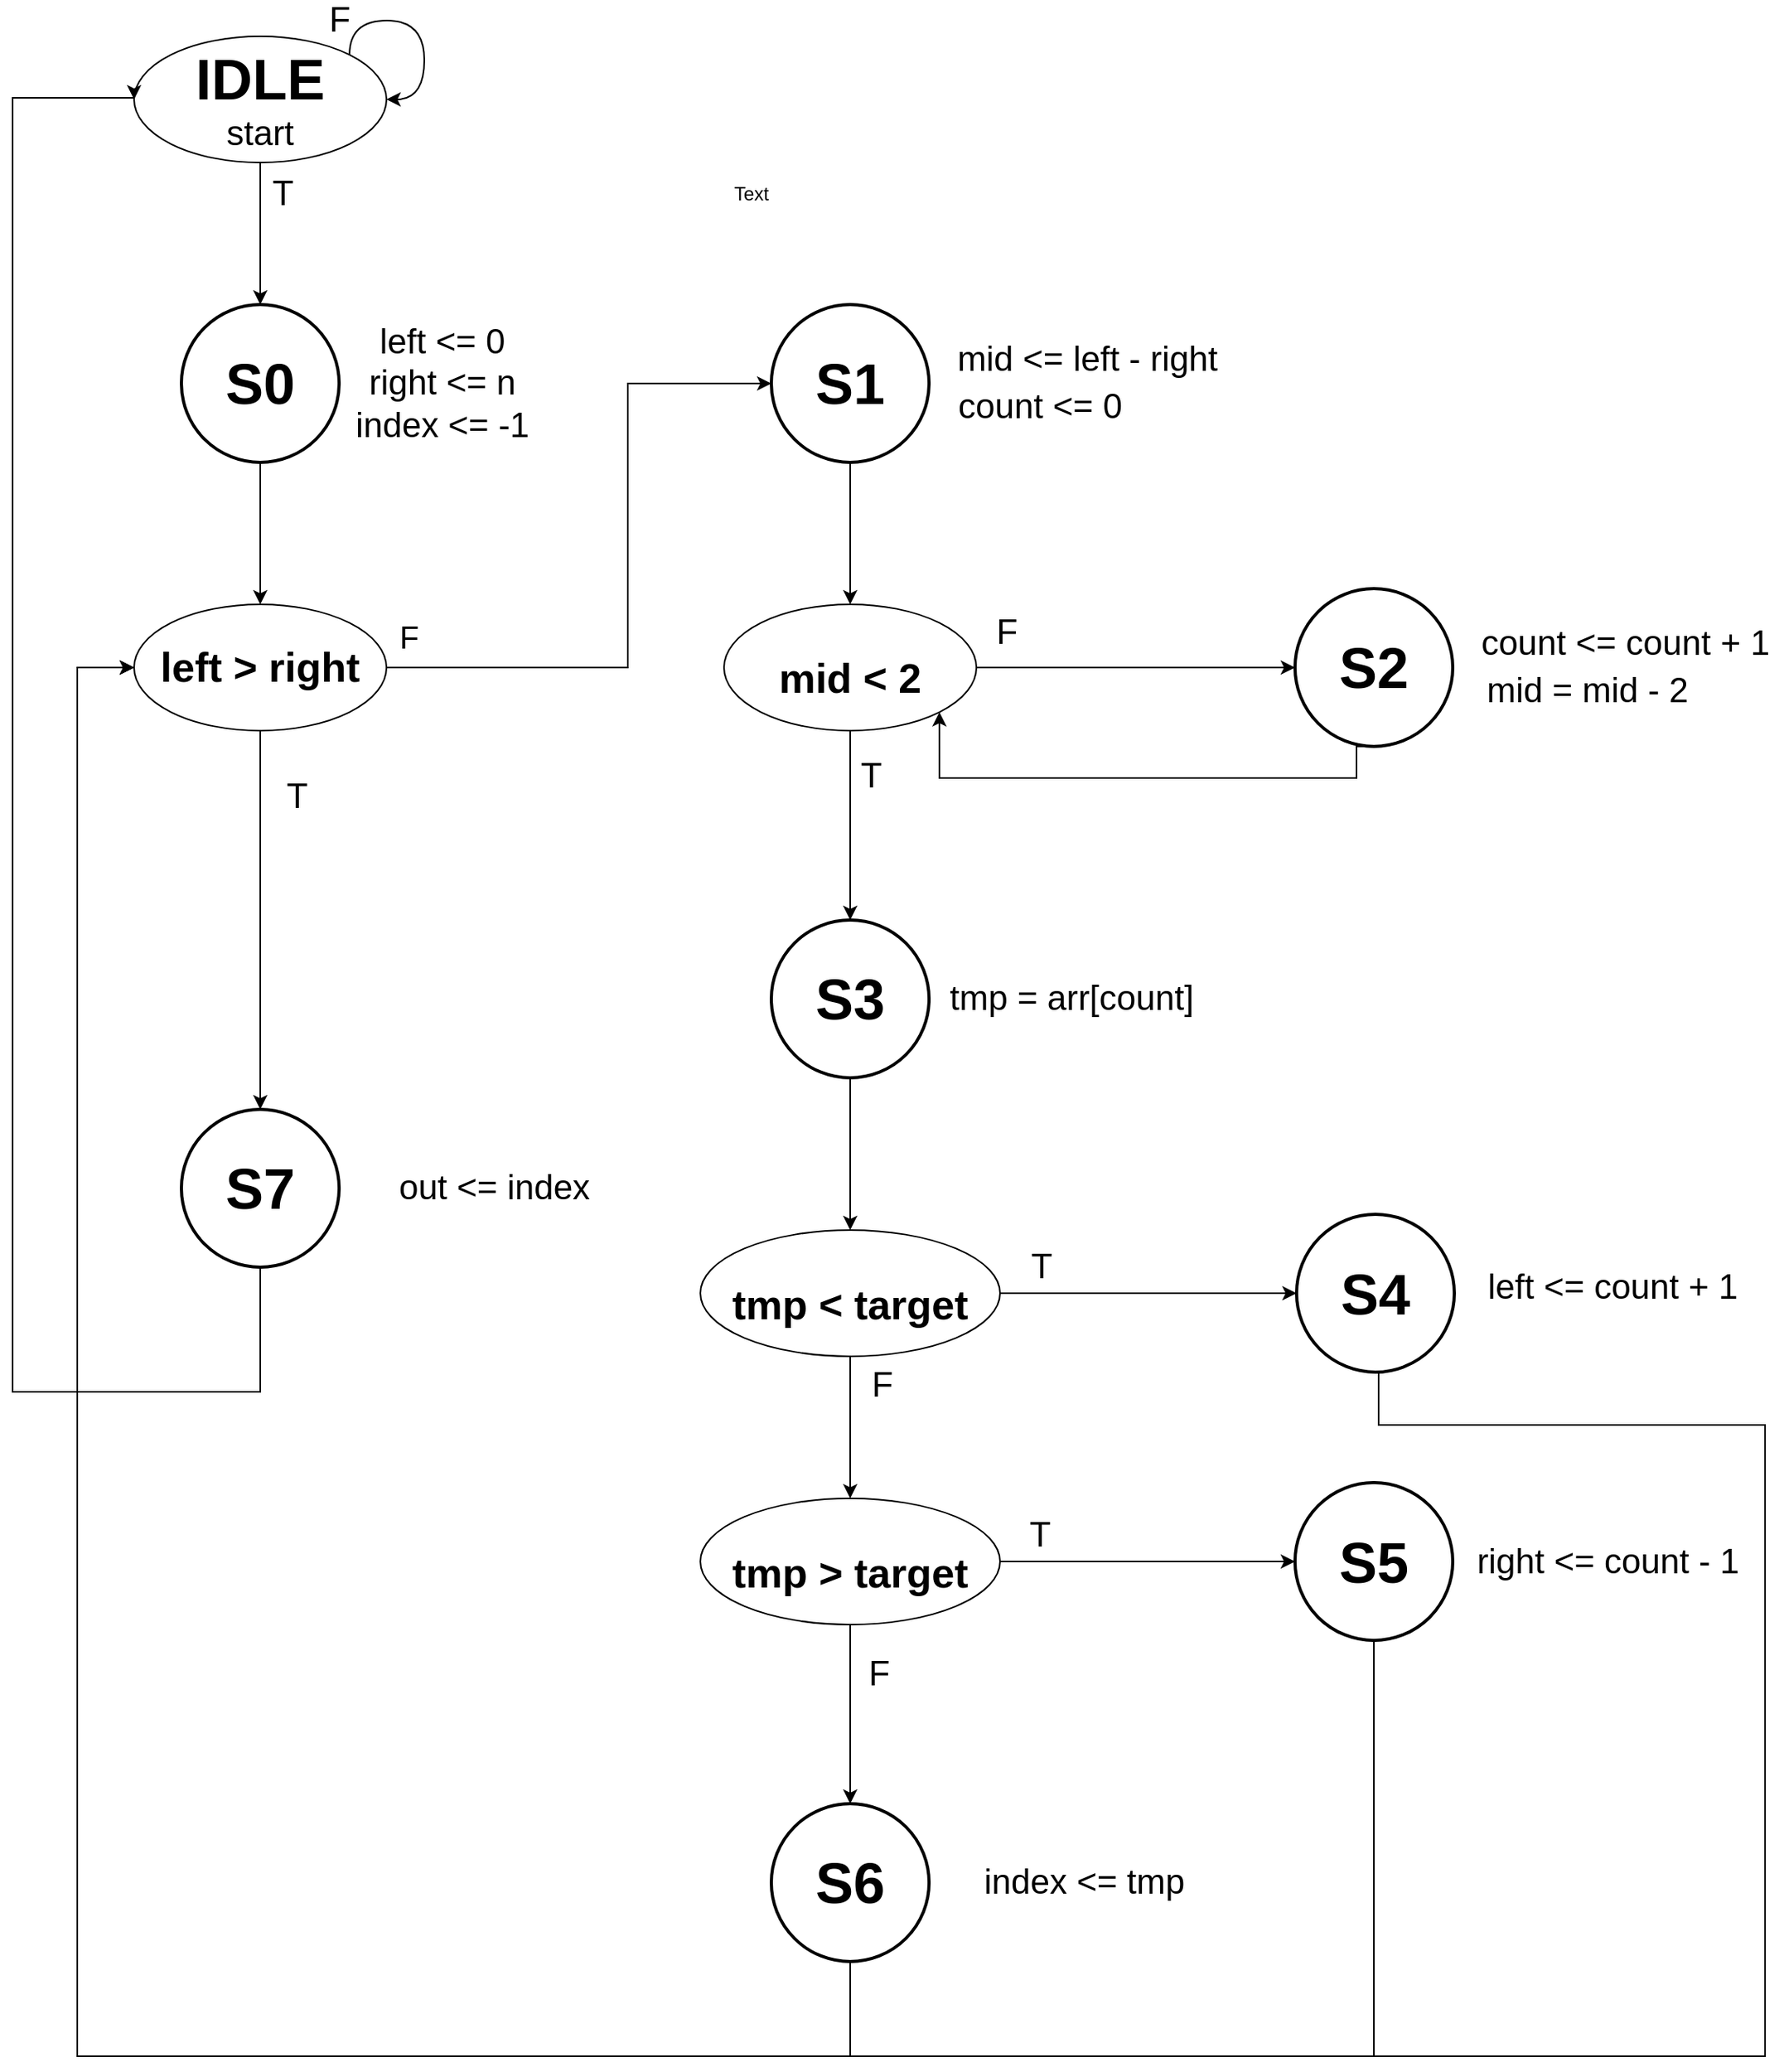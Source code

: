 <mxfile version="12.3.8" type="device" pages="1"><diagram id="GCdvaXbjoqi-GFiYle7y" name="Page-1"><mxGraphModel dx="2894" dy="1477" grid="1" gridSize="10" guides="1" tooltips="1" connect="1" arrows="1" fold="1" page="1" pageScale="1" pageWidth="1169" pageHeight="1654" math="0" shadow="0"><root><mxCell id="0"/><mxCell id="1" parent="0"/><mxCell id="oN4bV13PbbDGv8MeVfN5-25" style="edgeStyle=orthogonalEdgeStyle;rounded=0;orthogonalLoop=1;jettySize=auto;html=1;exitX=0.5;exitY=1;exitDx=0;exitDy=0;exitPerimeter=0;entryX=0.5;entryY=0;entryDx=0;entryDy=0;" parent="1" source="oN4bV13PbbDGv8MeVfN5-1" target="oN4bV13PbbDGv8MeVfN5-35" edge="1"><mxGeometry relative="1" as="geometry"><mxPoint x="186" y="420" as="targetPoint"/></mxGeometry></mxCell><mxCell id="oN4bV13PbbDGv8MeVfN5-41" style="edgeStyle=orthogonalEdgeStyle;rounded=0;orthogonalLoop=1;jettySize=auto;html=1;entryX=0;entryY=0.5;entryDx=0;entryDy=0;entryPerimeter=0;exitX=1;exitY=0.5;exitDx=0;exitDy=0;" parent="1" source="oN4bV13PbbDGv8MeVfN5-35" target="oN4bV13PbbDGv8MeVfN5-40" edge="1"><mxGeometry relative="1" as="geometry"><Array as="points"><mxPoint x="419" y="470"/><mxPoint x="419" y="290"/></Array></mxGeometry></mxCell><mxCell id="oN4bV13PbbDGv8MeVfN5-43" value="&lt;font style=&quot;font-size: 20px&quot;&gt;F&lt;/font&gt;" style="text;html=1;align=center;verticalAlign=middle;resizable=0;points=[];;labelBackgroundColor=#ffffff;" parent="oN4bV13PbbDGv8MeVfN5-41" vertex="1" connectable="0"><mxGeometry x="-0.917" y="2" relative="1" as="geometry"><mxPoint x="-4" y="-18" as="offset"/></mxGeometry></mxCell><mxCell id="oN4bV13PbbDGv8MeVfN5-125" value="&lt;font style=&quot;font-size: 22px&quot;&gt;T&lt;/font&gt;" style="edgeStyle=orthogonalEdgeStyle;rounded=0;orthogonalLoop=1;jettySize=auto;html=1;exitX=0.5;exitY=1;exitDx=0;exitDy=0;" parent="1" source="oN4bV13PbbDGv8MeVfN5-35" target="oN4bV13PbbDGv8MeVfN5-124" edge="1"><mxGeometry x="-0.663" y="23" relative="1" as="geometry"><mxPoint y="1" as="offset"/></mxGeometry></mxCell><mxCell id="oN4bV13PbbDGv8MeVfN5-35" value="&lt;font style=&quot;font-size: 26px&quot;&gt;&lt;b&gt;left &amp;gt; right&lt;/b&gt;&lt;/font&gt;" style="ellipse;whiteSpace=wrap;html=1;" parent="1" vertex="1"><mxGeometry x="106" y="430" width="160" height="80" as="geometry"/></mxCell><mxCell id="oN4bV13PbbDGv8MeVfN5-55" style="edgeStyle=none;rounded=0;orthogonalLoop=1;jettySize=auto;html=1;entryX=0;entryY=0.5;entryDx=0;entryDy=0;entryPerimeter=0;" parent="1" source="oN4bV13PbbDGv8MeVfN5-44" target="oN4bV13PbbDGv8MeVfN5-54" edge="1"><mxGeometry relative="1" as="geometry"><mxPoint x="650" y="470" as="sourcePoint"/></mxGeometry></mxCell><mxCell id="oN4bV13PbbDGv8MeVfN5-143" value="&lt;font style=&quot;font-size: 22px&quot;&gt;F&lt;/font&gt;" style="text;html=1;align=center;verticalAlign=middle;resizable=0;points=[];;labelBackgroundColor=#ffffff;" parent="oN4bV13PbbDGv8MeVfN5-55" vertex="1" connectable="0"><mxGeometry x="-0.766" y="2" relative="1" as="geometry"><mxPoint x="-4.5" y="-20.5" as="offset"/></mxGeometry></mxCell><mxCell id="oN4bV13PbbDGv8MeVfN5-70" style="edgeStyle=none;rounded=0;orthogonalLoop=1;jettySize=auto;html=1;exitX=0.5;exitY=1;exitDx=0;exitDy=0;" parent="1" source="oN4bV13PbbDGv8MeVfN5-44" target="oN4bV13PbbDGv8MeVfN5-69" edge="1"><mxGeometry relative="1" as="geometry"/></mxCell><mxCell id="oN4bV13PbbDGv8MeVfN5-144" value="&lt;font style=&quot;font-size: 22px&quot;&gt;T&lt;/font&gt;" style="text;html=1;align=center;verticalAlign=middle;resizable=0;points=[];;labelBackgroundColor=#ffffff;" parent="oN4bV13PbbDGv8MeVfN5-70" vertex="1" connectable="0"><mxGeometry x="-0.64" relative="1" as="geometry"><mxPoint x="13" y="7" as="offset"/></mxGeometry></mxCell><mxCell id="oN4bV13PbbDGv8MeVfN5-44" value="&lt;br&gt;&lt;font style=&quot;font-size: 26px&quot;&gt;&lt;b&gt;mid &amp;lt; 2&lt;/b&gt;&lt;/font&gt;" style="ellipse;whiteSpace=wrap;html=1;" parent="1" vertex="1"><mxGeometry x="480" y="430" width="160" height="80" as="geometry"/></mxCell><mxCell id="oN4bV13PbbDGv8MeVfN5-60" style="edgeStyle=orthogonalEdgeStyle;rounded=0;orthogonalLoop=1;jettySize=auto;html=1;exitX=0.5;exitY=1;exitDx=0;exitDy=0;exitPerimeter=0;entryX=1;entryY=1;entryDx=0;entryDy=0;" parent="1" source="oN4bV13PbbDGv8MeVfN5-54" target="oN4bV13PbbDGv8MeVfN5-44" edge="1"><mxGeometry relative="1" as="geometry"><mxPoint x="875" y="635" as="targetPoint"/><Array as="points"><mxPoint x="881" y="540"/><mxPoint x="616" y="540"/></Array></mxGeometry></mxCell><mxCell id="oN4bV13PbbDGv8MeVfN5-66" value="" style="group" parent="1" vertex="1" connectable="0"><mxGeometry x="510" y="630" width="266" height="100" as="geometry"/></mxCell><mxCell id="oN4bV13PbbDGv8MeVfN5-67" value="&lt;font style=&quot;font-size: 22px&quot;&gt;tmp = arr[count]&lt;/font&gt;" style="text;html=1;align=center;verticalAlign=middle;resizable=0;points=[];;autosize=1;" parent="oN4bV13PbbDGv8MeVfN5-66" vertex="1"><mxGeometry x="104.5" y="40" width="170" height="20" as="geometry"/></mxCell><mxCell id="oN4bV13PbbDGv8MeVfN5-68" value="" style="group" parent="oN4bV13PbbDGv8MeVfN5-66" vertex="1" connectable="0"><mxGeometry width="100" height="100" as="geometry"/></mxCell><mxCell id="oN4bV13PbbDGv8MeVfN5-69" value="&lt;font style=&quot;font-size: 36px&quot;&gt;&lt;b&gt;S3&lt;/b&gt;&lt;/font&gt;" style="strokeWidth=2;html=1;shape=mxgraph.flowchart.start_2;whiteSpace=wrap;" parent="oN4bV13PbbDGv8MeVfN5-68" vertex="1"><mxGeometry width="100" height="100" as="geometry"/></mxCell><mxCell id="oN4bV13PbbDGv8MeVfN5-81" style="edgeStyle=none;rounded=0;orthogonalLoop=1;jettySize=auto;html=1;exitX=1;exitY=0.5;exitDx=0;exitDy=0;entryX=0;entryY=0.5;entryDx=0;entryDy=0;entryPerimeter=0;" parent="1" source="oN4bV13PbbDGv8MeVfN5-71" target="oN4bV13PbbDGv8MeVfN5-79" edge="1"><mxGeometry relative="1" as="geometry"/></mxCell><mxCell id="oN4bV13PbbDGv8MeVfN5-88" value="&lt;font style=&quot;font-size: 22px&quot;&gt;T&lt;/font&gt;" style="text;html=1;align=center;verticalAlign=middle;resizable=0;points=[];;labelBackgroundColor=#ffffff;" parent="oN4bV13PbbDGv8MeVfN5-81" vertex="1" connectable="0"><mxGeometry x="-0.507" y="4" relative="1" as="geometry"><mxPoint x="-21" y="-12.5" as="offset"/></mxGeometry></mxCell><mxCell id="oN4bV13PbbDGv8MeVfN5-97" style="edgeStyle=none;rounded=0;orthogonalLoop=1;jettySize=auto;html=1;exitX=0.5;exitY=1;exitDx=0;exitDy=0;entryX=0.5;entryY=0;entryDx=0;entryDy=0;" parent="1" source="oN4bV13PbbDGv8MeVfN5-71" target="oN4bV13PbbDGv8MeVfN5-92" edge="1"><mxGeometry relative="1" as="geometry"/></mxCell><mxCell id="oN4bV13PbbDGv8MeVfN5-98" value="&lt;font style=&quot;font-size: 22px&quot;&gt;F&lt;/font&gt;" style="text;html=1;align=center;verticalAlign=middle;resizable=0;points=[];;labelBackgroundColor=#ffffff;" parent="oN4bV13PbbDGv8MeVfN5-97" vertex="1" connectable="0"><mxGeometry x="-0.613" y="2" relative="1" as="geometry"><mxPoint x="17.5" y="1" as="offset"/></mxGeometry></mxCell><mxCell id="oN4bV13PbbDGv8MeVfN5-71" value="&lt;br&gt;&lt;font style=&quot;font-size: 26px&quot;&gt;&lt;b&gt;tmp &amp;lt; target&lt;/b&gt;&lt;/font&gt;" style="ellipse;whiteSpace=wrap;html=1;" parent="1" vertex="1"><mxGeometry x="465" y="826.5" width="190" height="80" as="geometry"/></mxCell><mxCell id="oN4bV13PbbDGv8MeVfN5-72" style="edgeStyle=none;rounded=0;orthogonalLoop=1;jettySize=auto;html=1;exitX=0.5;exitY=1;exitDx=0;exitDy=0;exitPerimeter=0;" parent="1" source="oN4bV13PbbDGv8MeVfN5-69" target="oN4bV13PbbDGv8MeVfN5-71" edge="1"><mxGeometry relative="1" as="geometry"/></mxCell><mxCell id="oN4bV13PbbDGv8MeVfN5-90" style="edgeStyle=none;rounded=0;orthogonalLoop=1;jettySize=auto;html=1;exitX=1;exitY=0.5;exitDx=0;exitDy=0;entryX=0;entryY=0.5;entryDx=0;entryDy=0;entryPerimeter=0;" parent="1" source="oN4bV13PbbDGv8MeVfN5-92" target="oN4bV13PbbDGv8MeVfN5-96" edge="1"><mxGeometry relative="1" as="geometry"/></mxCell><mxCell id="oN4bV13PbbDGv8MeVfN5-91" value="&lt;font style=&quot;font-size: 22px&quot;&gt;T&lt;/font&gt;" style="text;html=1;align=center;verticalAlign=middle;resizable=0;points=[];;labelBackgroundColor=#ffffff;" parent="oN4bV13PbbDGv8MeVfN5-90" vertex="1" connectable="0"><mxGeometry x="-0.507" y="4" relative="1" as="geometry"><mxPoint x="-21" y="-12.5" as="offset"/></mxGeometry></mxCell><mxCell id="oN4bV13PbbDGv8MeVfN5-104" style="edgeStyle=none;rounded=0;orthogonalLoop=1;jettySize=auto;html=1;exitX=0.5;exitY=1;exitDx=0;exitDy=0;entryX=0.5;entryY=0;entryDx=0;entryDy=0;entryPerimeter=0;" parent="1" source="oN4bV13PbbDGv8MeVfN5-92" target="oN4bV13PbbDGv8MeVfN5-103" edge="1"><mxGeometry relative="1" as="geometry"/></mxCell><mxCell id="oN4bV13PbbDGv8MeVfN5-92" value="&lt;br&gt;&lt;font style=&quot;font-size: 26px&quot;&gt;&lt;b&gt;tmp &amp;gt; target&lt;/b&gt;&lt;/font&gt;" style="ellipse;whiteSpace=wrap;html=1;" parent="1" vertex="1"><mxGeometry x="465" y="996.5" width="190" height="80" as="geometry"/></mxCell><mxCell id="oN4bV13PbbDGv8MeVfN5-100" value="" style="group" parent="1" vertex="1" connectable="0"><mxGeometry x="510" y="1190" width="287.5" height="100" as="geometry"/></mxCell><mxCell id="oN4bV13PbbDGv8MeVfN5-101" value="&lt;font style=&quot;font-size: 22px&quot;&gt;index &amp;lt;= tmp&lt;br&gt;&lt;/font&gt;" style="text;html=1;align=center;verticalAlign=middle;resizable=0;points=[];;autosize=1;" parent="oN4bV13PbbDGv8MeVfN5-100" vertex="1"><mxGeometry x="127.5" y="40" width="140" height="20" as="geometry"/></mxCell><mxCell id="oN4bV13PbbDGv8MeVfN5-102" value="" style="group" parent="oN4bV13PbbDGv8MeVfN5-100" vertex="1" connectable="0"><mxGeometry width="100" height="100" as="geometry"/></mxCell><mxCell id="oN4bV13PbbDGv8MeVfN5-103" value="&lt;font style=&quot;font-size: 36px&quot;&gt;&lt;b&gt;S6&lt;/b&gt;&lt;/font&gt;" style="strokeWidth=2;html=1;shape=mxgraph.flowchart.start_2;whiteSpace=wrap;" parent="oN4bV13PbbDGv8MeVfN5-102" vertex="1"><mxGeometry width="100" height="100" as="geometry"/></mxCell><mxCell id="oN4bV13PbbDGv8MeVfN5-105" value="&lt;font style=&quot;font-size: 22px&quot;&gt;F&lt;/font&gt;" style="text;html=1;align=center;verticalAlign=middle;resizable=0;points=[];;labelBackgroundColor=#ffffff;" parent="1" vertex="1" connectable="0"><mxGeometry x="560" y="1099.853" as="geometry"><mxPoint x="17.5" y="8" as="offset"/></mxGeometry></mxCell><mxCell id="oN4bV13PbbDGv8MeVfN5-115" value="" style="group" parent="1" vertex="1" connectable="0"><mxGeometry x="842" y="986.5" width="287.5" height="100" as="geometry"/></mxCell><mxCell id="oN4bV13PbbDGv8MeVfN5-94" value="&lt;font style=&quot;font-size: 22px&quot;&gt;right &amp;lt;= count - 1&lt;br&gt;&lt;/font&gt;" style="text;html=1;align=center;verticalAlign=middle;resizable=0;points=[];;autosize=1;" parent="oN4bV13PbbDGv8MeVfN5-115" vertex="1"><mxGeometry x="107.5" y="40" width="180" height="20" as="geometry"/></mxCell><mxCell id="oN4bV13PbbDGv8MeVfN5-95" value="" style="group" parent="oN4bV13PbbDGv8MeVfN5-115" vertex="1" connectable="0"><mxGeometry width="100" height="100" as="geometry"/></mxCell><mxCell id="oN4bV13PbbDGv8MeVfN5-96" value="&lt;font style=&quot;font-size: 36px&quot;&gt;&lt;b&gt;S5&lt;/b&gt;&lt;/font&gt;" style="strokeWidth=2;html=1;shape=mxgraph.flowchart.start_2;whiteSpace=wrap;" parent="oN4bV13PbbDGv8MeVfN5-95" vertex="1"><mxGeometry width="100" height="100" as="geometry"/></mxCell><mxCell id="oN4bV13PbbDGv8MeVfN5-116" value="" style="group" parent="1" vertex="1" connectable="0"><mxGeometry x="843" y="816.5" width="285" height="100" as="geometry"/></mxCell><mxCell id="oN4bV13PbbDGv8MeVfN5-77" value="&lt;font style=&quot;font-size: 22px&quot;&gt;left &amp;lt;= count + 1&lt;br&gt;&lt;/font&gt;" style="text;html=1;align=center;verticalAlign=middle;resizable=0;points=[];;autosize=1;" parent="oN4bV13PbbDGv8MeVfN5-116" vertex="1"><mxGeometry x="115" y="36.5" width="170" height="20" as="geometry"/></mxCell><mxCell id="oN4bV13PbbDGv8MeVfN5-78" value="" style="group" parent="oN4bV13PbbDGv8MeVfN5-116" vertex="1" connectable="0"><mxGeometry width="100" height="100" as="geometry"/></mxCell><mxCell id="oN4bV13PbbDGv8MeVfN5-79" value="&lt;font style=&quot;font-size: 36px&quot;&gt;&lt;b&gt;S4&lt;/b&gt;&lt;/font&gt;" style="strokeWidth=2;html=1;shape=mxgraph.flowchart.start_2;whiteSpace=wrap;" parent="oN4bV13PbbDGv8MeVfN5-78" vertex="1"><mxGeometry width="100" height="100" as="geometry"/></mxCell><mxCell id="oN4bV13PbbDGv8MeVfN5-121" value="" style="group" parent="1" vertex="1" connectable="0"><mxGeometry x="136" y="750" width="287.5" height="100" as="geometry"/></mxCell><mxCell id="oN4bV13PbbDGv8MeVfN5-122" value="&lt;font style=&quot;font-size: 22px&quot;&gt;out &amp;lt;= index&lt;br&gt;&lt;/font&gt;" style="text;html=1;align=center;verticalAlign=middle;resizable=0;points=[];;autosize=1;" parent="oN4bV13PbbDGv8MeVfN5-121" vertex="1"><mxGeometry x="127.5" y="40" width="140" height="20" as="geometry"/></mxCell><mxCell id="oN4bV13PbbDGv8MeVfN5-123" value="" style="group" parent="oN4bV13PbbDGv8MeVfN5-121" vertex="1" connectable="0"><mxGeometry width="100" height="100" as="geometry"/></mxCell><mxCell id="oN4bV13PbbDGv8MeVfN5-124" value="&lt;font style=&quot;font-size: 36px&quot;&gt;&lt;b&gt;S7&lt;/b&gt;&lt;/font&gt;" style="strokeWidth=2;html=1;shape=mxgraph.flowchart.start_2;whiteSpace=wrap;" parent="oN4bV13PbbDGv8MeVfN5-123" vertex="1"><mxGeometry width="100" height="100" as="geometry"/></mxCell><mxCell id="oN4bV13PbbDGv8MeVfN5-134" style="edgeStyle=orthogonalEdgeStyle;rounded=0;orthogonalLoop=1;jettySize=auto;html=1;exitX=0.5;exitY=1;exitDx=0;exitDy=0;" parent="1" source="oN4bV13PbbDGv8MeVfN5-131" target="oN4bV13PbbDGv8MeVfN5-1" edge="1"><mxGeometry relative="1" as="geometry"/></mxCell><mxCell id="oN4bV13PbbDGv8MeVfN5-135" value="&lt;font style=&quot;font-size: 22px&quot;&gt;T&lt;/font&gt;" style="text;html=1;align=center;verticalAlign=middle;resizable=0;points=[];;labelBackgroundColor=#ffffff;" parent="oN4bV13PbbDGv8MeVfN5-134" vertex="1" connectable="0"><mxGeometry x="0.225" y="-1" relative="1" as="geometry"><mxPoint x="15" y="-35" as="offset"/></mxGeometry></mxCell><mxCell id="oN4bV13PbbDGv8MeVfN5-131" value="&lt;div&gt;&lt;font style=&quot;font-size: 36px&quot;&gt;&lt;b&gt;&lt;font style=&quot;font-size: 36px&quot;&gt;IDLE&lt;/font&gt;&lt;/b&gt;&lt;br&gt;&lt;/font&gt;&lt;/div&gt;&lt;div style=&quot;font-size: 22px&quot;&gt;start&lt;br&gt;&lt;font style=&quot;font-size: 36px&quot;&gt;&lt;/font&gt;&lt;/div&gt;" style="ellipse;whiteSpace=wrap;html=1;" parent="1" vertex="1"><mxGeometry x="106" y="70" width="160" height="80" as="geometry"/></mxCell><mxCell id="oN4bV13PbbDGv8MeVfN5-137" style="edgeStyle=orthogonalEdgeStyle;curved=1;rounded=0;orthogonalLoop=1;jettySize=auto;html=1;exitX=1;exitY=0;exitDx=0;exitDy=0;entryX=1;entryY=0.5;entryDx=0;entryDy=0;" parent="1" source="oN4bV13PbbDGv8MeVfN5-131" target="oN4bV13PbbDGv8MeVfN5-131" edge="1"><mxGeometry relative="1" as="geometry"><Array as="points"><mxPoint x="243" y="60"/><mxPoint x="290" y="60"/><mxPoint x="290" y="110"/></Array></mxGeometry></mxCell><mxCell id="oN4bV13PbbDGv8MeVfN5-138" value="&lt;font style=&quot;font-size: 22px&quot;&gt;F&lt;/font&gt;" style="text;html=1;align=center;verticalAlign=middle;resizable=0;points=[];;labelBackgroundColor=#ffffff;" parent="oN4bV13PbbDGv8MeVfN5-137" vertex="1" connectable="0"><mxGeometry x="-0.733" y="-11" relative="1" as="geometry"><mxPoint x="-17.5" y="-2.5" as="offset"/></mxGeometry></mxCell><mxCell id="oN4bV13PbbDGv8MeVfN5-142" style="edgeStyle=orthogonalEdgeStyle;rounded=0;orthogonalLoop=1;jettySize=auto;html=1;exitX=0.5;exitY=1;exitDx=0;exitDy=0;exitPerimeter=0;entryX=0;entryY=0.5;entryDx=0;entryDy=0;" parent="1" source="oN4bV13PbbDGv8MeVfN5-124" target="oN4bV13PbbDGv8MeVfN5-131" edge="1"><mxGeometry relative="1" as="geometry"><Array as="points"><mxPoint x="186" y="929"/><mxPoint x="29" y="929"/><mxPoint x="29" y="109"/></Array></mxGeometry></mxCell><mxCell id="i9JZrbrAQsJvP3LYB4ID-8" value="" style="group" vertex="1" connectable="0" parent="1"><mxGeometry x="510" y="240" width="290" height="100" as="geometry"/></mxCell><mxCell id="oN4bV13PbbDGv8MeVfN5-38" value="&lt;font style=&quot;font-size: 22px&quot;&gt;mid &amp;lt;= left - right&lt;/font&gt;" style="text;html=1;align=center;verticalAlign=middle;resizable=0;points=[];;autosize=1;" parent="i9JZrbrAQsJvP3LYB4ID-8" vertex="1"><mxGeometry x="110" y="25" width="180" height="20" as="geometry"/></mxCell><mxCell id="oN4bV13PbbDGv8MeVfN5-39" value="" style="group" parent="i9JZrbrAQsJvP3LYB4ID-8" vertex="1" connectable="0"><mxGeometry width="100" height="100" as="geometry"/></mxCell><mxCell id="oN4bV13PbbDGv8MeVfN5-40" value="&lt;font style=&quot;font-size: 36px&quot;&gt;&lt;b&gt;S1&lt;/b&gt;&lt;/font&gt;" style="strokeWidth=2;html=1;shape=mxgraph.flowchart.start_2;whiteSpace=wrap;" parent="oN4bV13PbbDGv8MeVfN5-39" vertex="1"><mxGeometry width="100" height="100" as="geometry"/></mxCell><mxCell id="i9JZrbrAQsJvP3LYB4ID-7" value="&lt;font style=&quot;font-size: 22px&quot;&gt;count &amp;lt;= 0&lt;/font&gt;" style="text;html=1;align=center;verticalAlign=middle;resizable=0;points=[];;autosize=1;" vertex="1" parent="i9JZrbrAQsJvP3LYB4ID-8"><mxGeometry x="110" y="55" width="120" height="20" as="geometry"/></mxCell><mxCell id="i9JZrbrAQsJvP3LYB4ID-10" style="edgeStyle=orthogonalEdgeStyle;rounded=0;orthogonalLoop=1;jettySize=auto;html=1;exitX=0.5;exitY=1;exitDx=0;exitDy=0;exitPerimeter=0;" edge="1" parent="1" source="oN4bV13PbbDGv8MeVfN5-40" target="oN4bV13PbbDGv8MeVfN5-44"><mxGeometry relative="1" as="geometry"/></mxCell><mxCell id="i9JZrbrAQsJvP3LYB4ID-12" value="" style="group" vertex="1" connectable="0" parent="1"><mxGeometry x="842" y="420" width="309" height="100" as="geometry"/></mxCell><mxCell id="oN4bV13PbbDGv8MeVfN5-53" value="" style="group" parent="i9JZrbrAQsJvP3LYB4ID-12" vertex="1" connectable="0"><mxGeometry width="100" height="100" as="geometry"/></mxCell><mxCell id="oN4bV13PbbDGv8MeVfN5-114" value="" style="group" parent="oN4bV13PbbDGv8MeVfN5-53" vertex="1" connectable="0"><mxGeometry width="100" height="100" as="geometry"/></mxCell><mxCell id="oN4bV13PbbDGv8MeVfN5-54" value="&lt;font style=&quot;font-size: 36px&quot;&gt;&lt;b&gt;S2&lt;/b&gt;&lt;/font&gt;" style="strokeWidth=2;html=1;shape=mxgraph.flowchart.start_2;whiteSpace=wrap;" parent="oN4bV13PbbDGv8MeVfN5-114" vertex="1"><mxGeometry width="100" height="100" as="geometry"/></mxCell><mxCell id="oN4bV13PbbDGv8MeVfN5-113" value="&lt;font style=&quot;font-size: 22px&quot;&gt;&lt;font style=&quot;font-size: 22px&quot;&gt;count &amp;lt;= count + 1&lt;/font&gt;&lt;br&gt;&lt;/font&gt;" style="text;html=1;align=center;verticalAlign=middle;resizable=0;points=[];;autosize=1;" parent="i9JZrbrAQsJvP3LYB4ID-12" vertex="1"><mxGeometry x="109" y="25" width="200" height="20" as="geometry"/></mxCell><mxCell id="i9JZrbrAQsJvP3LYB4ID-11" value="&lt;font style=&quot;font-size: 22px&quot;&gt;&lt;font style=&quot;font-size: 22px&quot;&gt;mid = mid - 2&lt;/font&gt;&lt;br&gt;&lt;/font&gt;" style="text;html=1;align=center;verticalAlign=middle;resizable=0;points=[];;autosize=1;" vertex="1" parent="i9JZrbrAQsJvP3LYB4ID-12"><mxGeometry x="114.5" y="55" width="140" height="20" as="geometry"/></mxCell><mxCell id="i9JZrbrAQsJvP3LYB4ID-13" style="edgeStyle=orthogonalEdgeStyle;rounded=0;orthogonalLoop=1;jettySize=auto;html=1;exitX=0.5;exitY=1;exitDx=0;exitDy=0;exitPerimeter=0;entryX=0;entryY=0.5;entryDx=0;entryDy=0;" edge="1" parent="1" source="oN4bV13PbbDGv8MeVfN5-103" target="oN4bV13PbbDGv8MeVfN5-35"><mxGeometry relative="1" as="geometry"><Array as="points"><mxPoint x="560" y="1350"/><mxPoint x="70" y="1350"/><mxPoint x="70" y="470"/></Array></mxGeometry></mxCell><mxCell id="i9JZrbrAQsJvP3LYB4ID-14" style="edgeStyle=orthogonalEdgeStyle;rounded=0;orthogonalLoop=1;jettySize=auto;html=1;exitX=0.5;exitY=1;exitDx=0;exitDy=0;exitPerimeter=0;entryX=0;entryY=0.5;entryDx=0;entryDy=0;" edge="1" parent="1" source="oN4bV13PbbDGv8MeVfN5-96" target="oN4bV13PbbDGv8MeVfN5-35"><mxGeometry relative="1" as="geometry"><Array as="points"><mxPoint x="892" y="1350"/><mxPoint x="70" y="1350"/><mxPoint x="70" y="470"/></Array></mxGeometry></mxCell><mxCell id="i9JZrbrAQsJvP3LYB4ID-15" style="edgeStyle=orthogonalEdgeStyle;rounded=0;orthogonalLoop=1;jettySize=auto;html=1;exitX=0.5;exitY=1;exitDx=0;exitDy=0;exitPerimeter=0;entryX=0;entryY=0.5;entryDx=0;entryDy=0;" edge="1" parent="1" source="oN4bV13PbbDGv8MeVfN5-79" target="oN4bV13PbbDGv8MeVfN5-35"><mxGeometry relative="1" as="geometry"><Array as="points"><mxPoint x="895" y="917"/><mxPoint x="895" y="950"/><mxPoint x="1140" y="950"/><mxPoint x="1140" y="1350"/><mxPoint x="70" y="1350"/><mxPoint x="70" y="470"/></Array></mxGeometry></mxCell><mxCell id="oN4bV13PbbDGv8MeVfN5-1" value="&lt;font style=&quot;font-size: 36px&quot;&gt;&lt;b&gt;S0&lt;/b&gt;&lt;/font&gt;" style="strokeWidth=2;html=1;shape=mxgraph.flowchart.start_2;whiteSpace=wrap;" parent="1" vertex="1"><mxGeometry x="136" y="240" width="100" height="100" as="geometry"/></mxCell><mxCell id="oN4bV13PbbDGv8MeVfN5-7" value="&lt;div&gt;&lt;font style=&quot;font-size: 22px&quot;&gt;left &amp;lt;= 0&lt;/font&gt;&lt;br&gt;&lt;font style=&quot;font-size: 22px&quot;&gt;&lt;font style=&quot;font-size: 22px&quot;&gt;right &amp;lt;= n&lt;/font&gt;&lt;/font&gt;&lt;br&gt;&lt;font style=&quot;font-size: 22px&quot;&gt;&lt;font style=&quot;font-size: 22px&quot;&gt;&lt;font style=&quot;font-size: 22px&quot;&gt;index &amp;lt;= -1&lt;/font&gt;&lt;/font&gt;&lt;/font&gt;&lt;/div&gt;" style="text;html=1;align=center;verticalAlign=middle;resizable=0;points=[];;autosize=1;" parent="1" vertex="1"><mxGeometry x="236" y="260" width="130" height="60" as="geometry"/></mxCell><mxCell id="i9JZrbrAQsJvP3LYB4ID-17" value="Text" style="text;html=1;align=center;verticalAlign=middle;resizable=0;points=[];;autosize=1;" vertex="1" parent="1"><mxGeometry x="477" y="160" width="40" height="20" as="geometry"/></mxCell></root></mxGraphModel></diagram></mxfile>